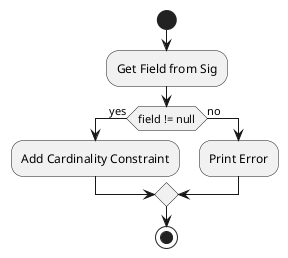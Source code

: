 @startuml
start
:Get Field from Sig;
if (field != null) then (yes)
:Add Cardinality Constraint;
else(no)
:Print Error;
endif
stop
@enduml